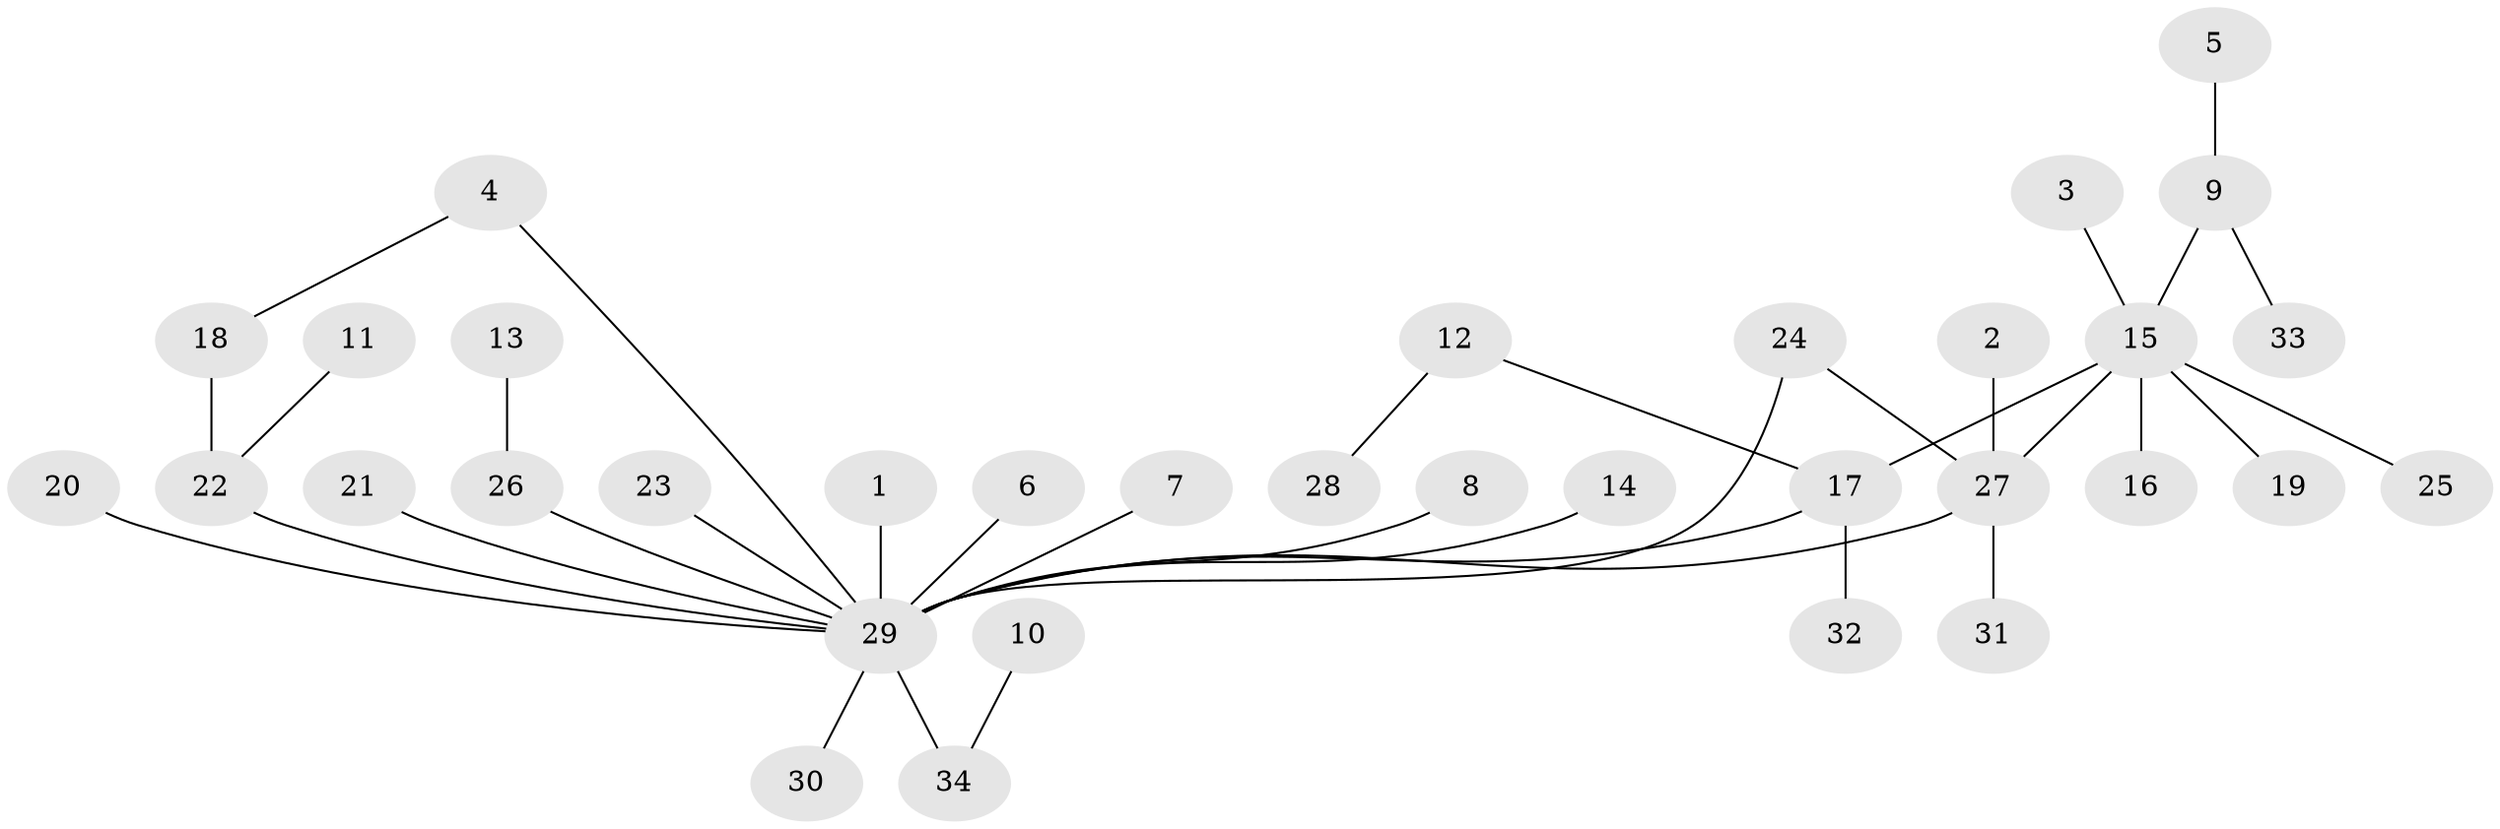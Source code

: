 // original degree distribution, {11: 0.014925373134328358, 10: 0.014925373134328358, 6: 0.029850746268656716, 5: 0.029850746268656716, 8: 0.014925373134328358, 3: 0.07462686567164178, 7: 0.014925373134328358, 4: 0.04477611940298507, 1: 0.5522388059701493, 2: 0.208955223880597}
// Generated by graph-tools (version 1.1) at 2025/49/03/09/25 03:49:56]
// undirected, 34 vertices, 36 edges
graph export_dot {
graph [start="1"]
  node [color=gray90,style=filled];
  1;
  2;
  3;
  4;
  5;
  6;
  7;
  8;
  9;
  10;
  11;
  12;
  13;
  14;
  15;
  16;
  17;
  18;
  19;
  20;
  21;
  22;
  23;
  24;
  25;
  26;
  27;
  28;
  29;
  30;
  31;
  32;
  33;
  34;
  1 -- 29 [weight=1.0];
  2 -- 27 [weight=1.0];
  3 -- 15 [weight=1.0];
  4 -- 18 [weight=1.0];
  4 -- 29 [weight=1.0];
  5 -- 9 [weight=1.0];
  6 -- 29 [weight=1.0];
  7 -- 29 [weight=1.0];
  8 -- 29 [weight=1.0];
  9 -- 15 [weight=2.0];
  9 -- 33 [weight=1.0];
  10 -- 34 [weight=1.0];
  11 -- 22 [weight=1.0];
  12 -- 17 [weight=1.0];
  12 -- 28 [weight=1.0];
  13 -- 26 [weight=1.0];
  14 -- 29 [weight=1.0];
  15 -- 16 [weight=1.0];
  15 -- 17 [weight=1.0];
  15 -- 19 [weight=1.0];
  15 -- 25 [weight=1.0];
  15 -- 27 [weight=1.0];
  17 -- 29 [weight=1.0];
  17 -- 32 [weight=1.0];
  18 -- 22 [weight=1.0];
  20 -- 29 [weight=1.0];
  21 -- 29 [weight=1.0];
  22 -- 29 [weight=1.0];
  23 -- 29 [weight=1.0];
  24 -- 27 [weight=1.0];
  24 -- 29 [weight=1.0];
  26 -- 29 [weight=2.0];
  27 -- 29 [weight=1.0];
  27 -- 31 [weight=1.0];
  29 -- 30 [weight=1.0];
  29 -- 34 [weight=2.0];
}
